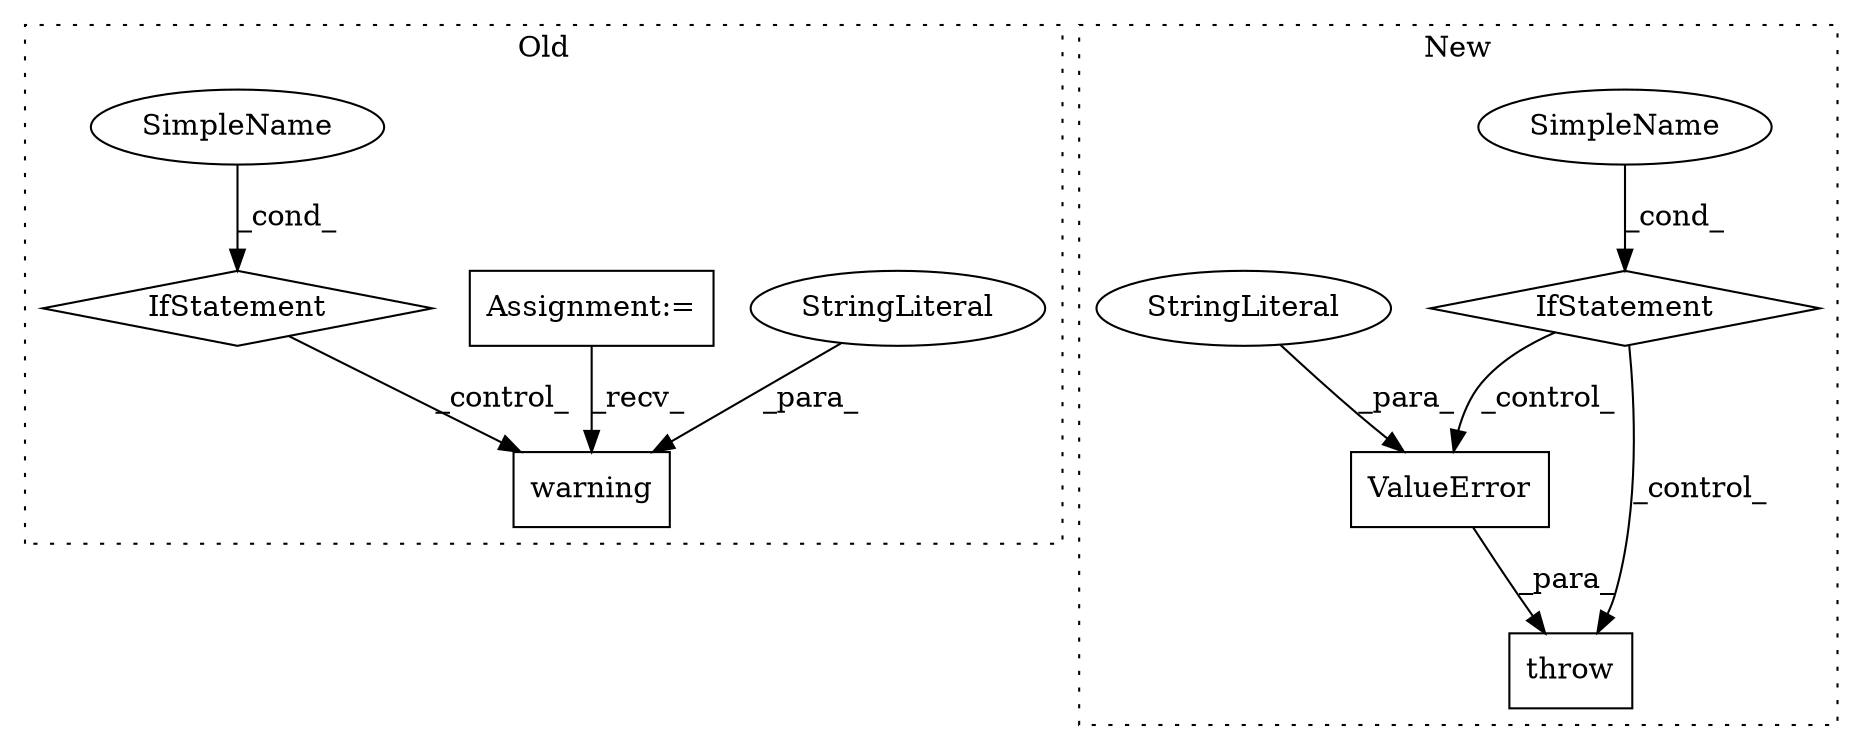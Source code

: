 digraph G {
subgraph cluster0 {
1 [label="warning" a="32" s="9811,9905" l="8,1" shape="box"];
3 [label="StringLiteral" a="45" s="9819" l="86" shape="ellipse"];
4 [label="Assignment:=" a="7" s="8593" l="6" shape="box"];
7 [label="IfStatement" a="25" s="9782,9794" l="4,2" shape="diamond"];
10 [label="SimpleName" a="42" s="9786" l="8" shape="ellipse"];
label = "Old";
style="dotted";
}
subgraph cluster1 {
2 [label="throw" a="53" s="10271" l="6" shape="box"];
5 [label="IfStatement" a="25" s="10200,10226" l="4,2" shape="diamond"];
6 [label="SimpleName" a="42" s="" l="" shape="ellipse"];
8 [label="ValueError" a="32" s="10277,10334" l="11,1" shape="box"];
9 [label="StringLiteral" a="45" s="10288" l="46" shape="ellipse"];
label = "New";
style="dotted";
}
3 -> 1 [label="_para_"];
4 -> 1 [label="_recv_"];
5 -> 8 [label="_control_"];
5 -> 2 [label="_control_"];
6 -> 5 [label="_cond_"];
7 -> 1 [label="_control_"];
8 -> 2 [label="_para_"];
9 -> 8 [label="_para_"];
10 -> 7 [label="_cond_"];
}